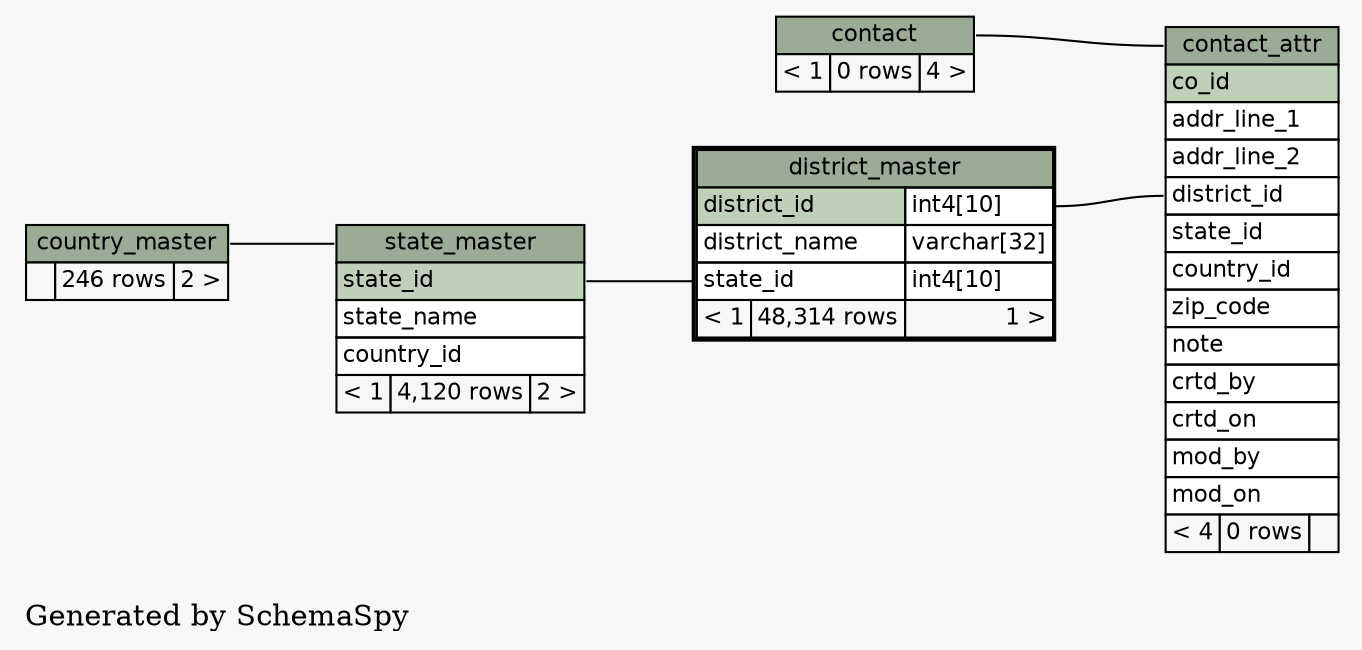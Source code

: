 // dot 2.38.0 on Windows 7 6.1
digraph "twoDegreesRelationshipsGraph" {
  graph [
    rankdir="RL"
    bgcolor="#f7f7f7"
    label="\nGenerated by SchemaSpy"
    labeljust="l"
  ];
  node [
    fontname="Helvetica"
    fontsize="11"
    shape="plaintext"
  ];
  edge [
    arrowsize="0.8"
  ];
  "contact_attr":"contact_attr.heading":w -> "contact":"contact.heading":e [arrowtail=tee arrowhead=none];
  "contact_attr":"district_id":w -> "district_master":"district_id.type":e [arrowtail=crowodot arrowhead=none];
  "district_master":"state_id":w -> "state_master":"state_id":e [arrowtail=crowtee arrowhead=none];
  "state_master":"state_master.heading":w -> "country_master":"country_master.heading":e [arrowtail=crowtee arrowhead=none];
  "contact" [
    label=<
    <TABLE BORDER="0" CELLBORDER="1" CELLSPACING="0" BGCOLOR="#ffffff">
      <TR><TD PORT="contact.heading" COLSPAN="3" BGCOLOR="#9bab96" ALIGN="CENTER">contact</TD></TR>
      <TR><TD ALIGN="LEFT" BGCOLOR="#f7f7f7">&lt; 1</TD><TD ALIGN="RIGHT" BGCOLOR="#f7f7f7">0 rows</TD><TD ALIGN="RIGHT" BGCOLOR="#f7f7f7">4 &gt;</TD></TR>
    </TABLE>>
    URL="contact.html#graph"
    tooltip="contact"
  ];
  "contact_attr" [
    label=<
    <TABLE BORDER="0" CELLBORDER="1" CELLSPACING="0" BGCOLOR="#ffffff">
      <TR><TD PORT="contact_attr.heading" COLSPAN="3" BGCOLOR="#9bab96" ALIGN="CENTER">contact_attr</TD></TR>
      <TR><TD PORT="co_id" COLSPAN="3" BGCOLOR="#bed1b8" ALIGN="LEFT">co_id</TD></TR>
      <TR><TD PORT="addr_line_1" COLSPAN="3" ALIGN="LEFT">addr_line_1</TD></TR>
      <TR><TD PORT="addr_line_2" COLSPAN="3" ALIGN="LEFT">addr_line_2</TD></TR>
      <TR><TD PORT="district_id" COLSPAN="3" ALIGN="LEFT">district_id</TD></TR>
      <TR><TD PORT="state_id" COLSPAN="3" ALIGN="LEFT">state_id</TD></TR>
      <TR><TD PORT="country_id" COLSPAN="3" ALIGN="LEFT">country_id</TD></TR>
      <TR><TD PORT="zip_code" COLSPAN="3" ALIGN="LEFT">zip_code</TD></TR>
      <TR><TD PORT="note" COLSPAN="3" ALIGN="LEFT">note</TD></TR>
      <TR><TD PORT="crtd_by" COLSPAN="3" ALIGN="LEFT">crtd_by</TD></TR>
      <TR><TD PORT="crtd_on" COLSPAN="3" ALIGN="LEFT">crtd_on</TD></TR>
      <TR><TD PORT="mod_by" COLSPAN="3" ALIGN="LEFT">mod_by</TD></TR>
      <TR><TD PORT="mod_on" COLSPAN="3" ALIGN="LEFT">mod_on</TD></TR>
      <TR><TD ALIGN="LEFT" BGCOLOR="#f7f7f7">&lt; 4</TD><TD ALIGN="RIGHT" BGCOLOR="#f7f7f7">0 rows</TD><TD ALIGN="RIGHT" BGCOLOR="#f7f7f7">  </TD></TR>
    </TABLE>>
    URL="contact_attr.html#graph"
    tooltip="contact_attr"
  ];
  "country_master" [
    label=<
    <TABLE BORDER="0" CELLBORDER="1" CELLSPACING="0" BGCOLOR="#ffffff">
      <TR><TD PORT="country_master.heading" COLSPAN="3" BGCOLOR="#9bab96" ALIGN="CENTER">country_master</TD></TR>
      <TR><TD ALIGN="LEFT" BGCOLOR="#f7f7f7">  </TD><TD ALIGN="RIGHT" BGCOLOR="#f7f7f7">246 rows</TD><TD ALIGN="RIGHT" BGCOLOR="#f7f7f7">2 &gt;</TD></TR>
    </TABLE>>
    URL="country_master.html#graph"
    tooltip="country_master"
  ];
  "district_master" [
    label=<
    <TABLE BORDER="2" CELLBORDER="1" CELLSPACING="0" BGCOLOR="#ffffff">
      <TR><TD PORT="district_master.heading" COLSPAN="3" BGCOLOR="#9bab96" ALIGN="CENTER">district_master</TD></TR>
      <TR><TD PORT="district_id" COLSPAN="2" BGCOLOR="#bed1b8" ALIGN="LEFT">district_id</TD><TD PORT="district_id.type" ALIGN="LEFT">int4[10]</TD></TR>
      <TR><TD PORT="district_name" COLSPAN="2" ALIGN="LEFT">district_name</TD><TD PORT="district_name.type" ALIGN="LEFT">varchar[32]</TD></TR>
      <TR><TD PORT="state_id" COLSPAN="2" ALIGN="LEFT">state_id</TD><TD PORT="state_id.type" ALIGN="LEFT">int4[10]</TD></TR>
      <TR><TD ALIGN="LEFT" BGCOLOR="#f7f7f7">&lt; 1</TD><TD ALIGN="RIGHT" BGCOLOR="#f7f7f7">48,314 rows</TD><TD ALIGN="RIGHT" BGCOLOR="#f7f7f7">1 &gt;</TD></TR>
    </TABLE>>
    URL="district_master.html#"
    tooltip="district_master"
  ];
  "state_master" [
    label=<
    <TABLE BORDER="0" CELLBORDER="1" CELLSPACING="0" BGCOLOR="#ffffff">
      <TR><TD PORT="state_master.heading" COLSPAN="3" BGCOLOR="#9bab96" ALIGN="CENTER">state_master</TD></TR>
      <TR><TD PORT="state_id" COLSPAN="3" BGCOLOR="#bed1b8" ALIGN="LEFT">state_id</TD></TR>
      <TR><TD PORT="state_name" COLSPAN="3" ALIGN="LEFT">state_name</TD></TR>
      <TR><TD PORT="country_id" COLSPAN="3" ALIGN="LEFT">country_id</TD></TR>
      <TR><TD ALIGN="LEFT" BGCOLOR="#f7f7f7">&lt; 1</TD><TD ALIGN="RIGHT" BGCOLOR="#f7f7f7">4,120 rows</TD><TD ALIGN="RIGHT" BGCOLOR="#f7f7f7">2 &gt;</TD></TR>
    </TABLE>>
    URL="state_master.html#graph"
    tooltip="state_master"
  ];
}
